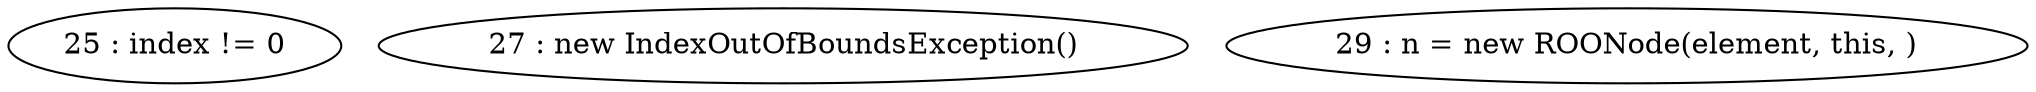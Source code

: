 digraph G {
"25 : index != 0"
"27 : new IndexOutOfBoundsException()"
"29 : n = new ROONode(element, this, )"
}
